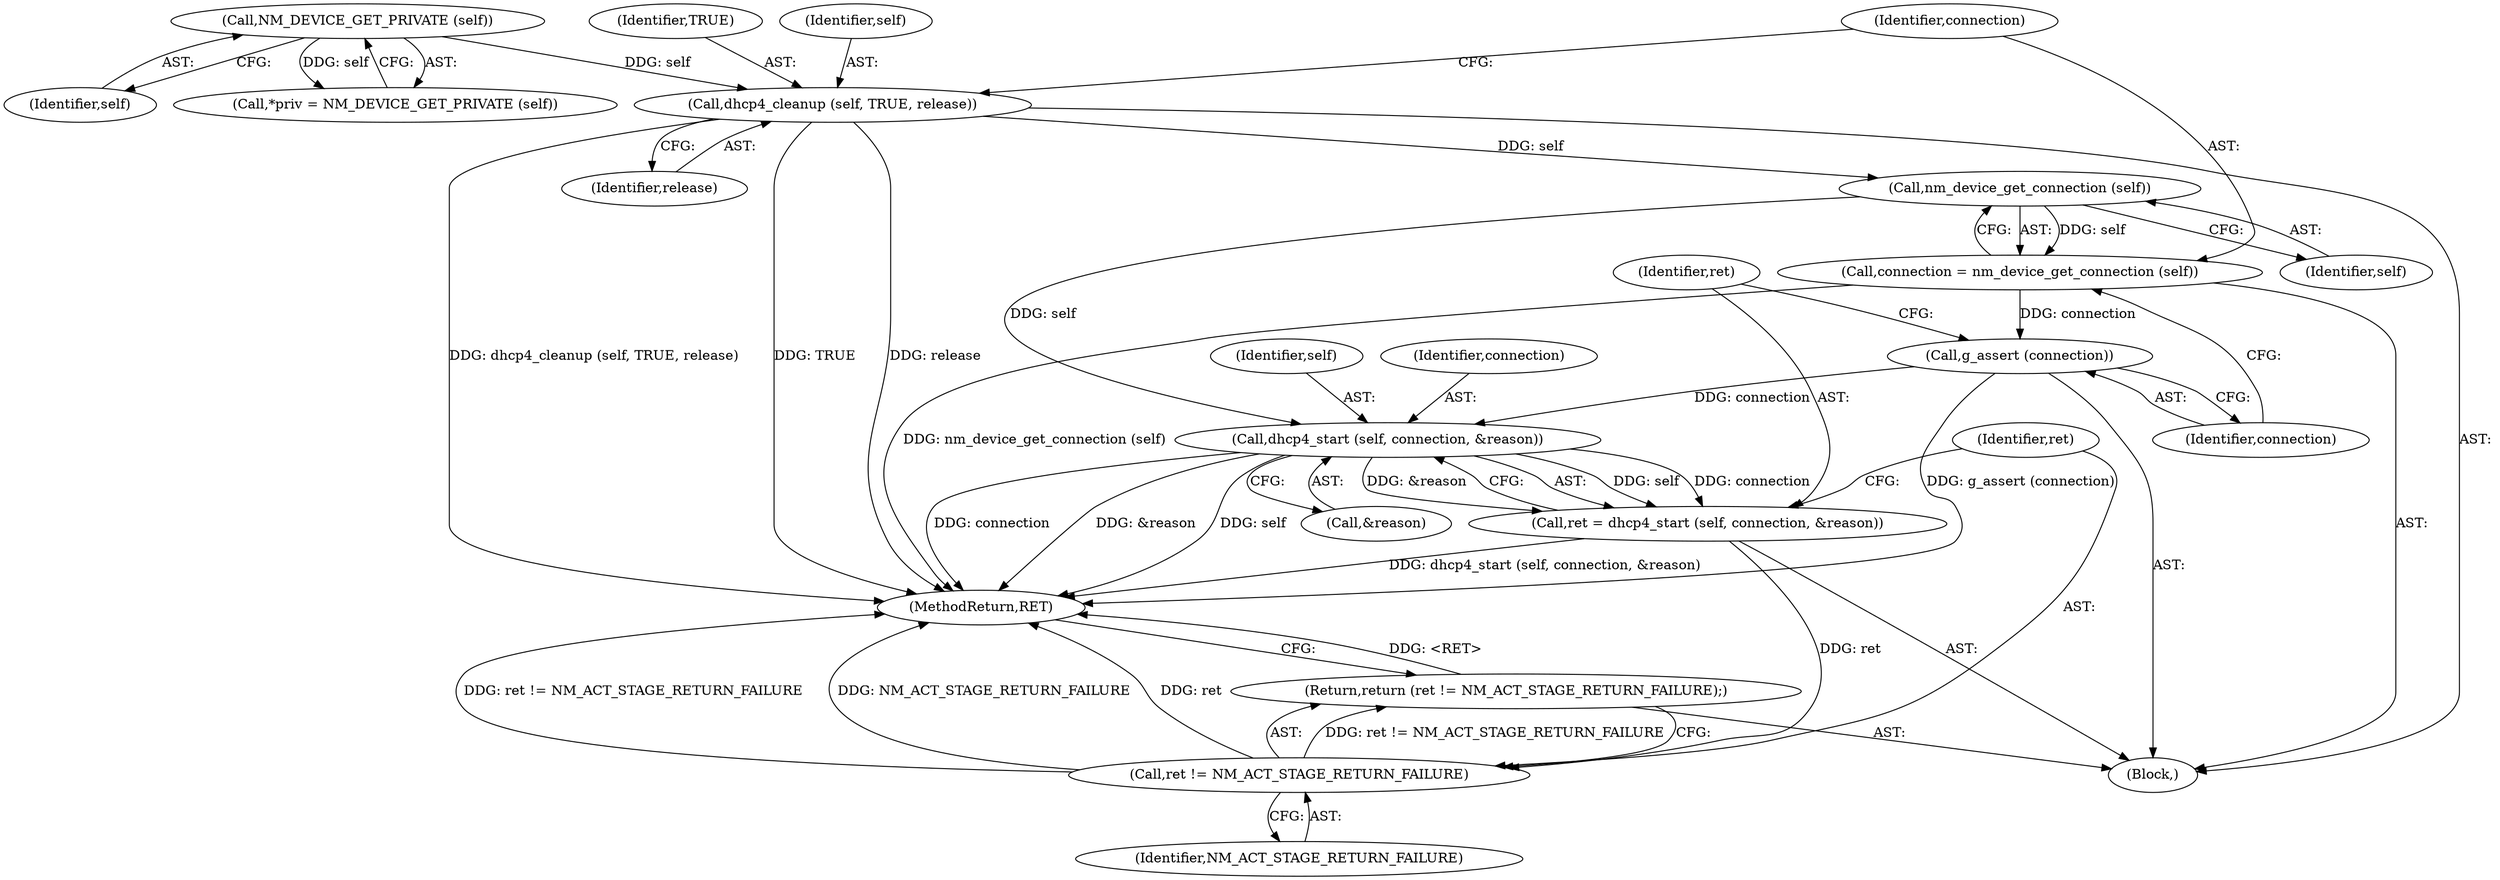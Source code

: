digraph "0_NetworkManager_d5fc88e573fa58b93034b04d35a2454f5d28cad9@API" {
"1005372" [label="(Call,nm_device_get_connection (self))"];
"1005366" [label="(Call,dhcp4_cleanup (self, TRUE, release))"];
"1005351" [label="(Call,NM_DEVICE_GET_PRIVATE (self))"];
"1005370" [label="(Call,connection = nm_device_get_connection (self))"];
"1005374" [label="(Call,g_assert (connection))"];
"1005378" [label="(Call,dhcp4_start (self, connection, &reason))"];
"1005376" [label="(Call,ret = dhcp4_start (self, connection, &reason))"];
"1005384" [label="(Call,ret != NM_ACT_STAGE_RETURN_FAILURE)"];
"1005383" [label="(Return,return (ret != NM_ACT_STAGE_RETURN_FAILURE);)"];
"1005373" [label="(Identifier,self)"];
"1005366" [label="(Call,dhcp4_cleanup (self, TRUE, release))"];
"1005381" [label="(Call,&reason)"];
"1005370" [label="(Call,connection = nm_device_get_connection (self))"];
"1005379" [label="(Identifier,self)"];
"1005380" [label="(Identifier,connection)"];
"1005369" [label="(Identifier,release)"];
"1005367" [label="(Identifier,self)"];
"1005374" [label="(Call,g_assert (connection))"];
"1005383" [label="(Return,return (ret != NM_ACT_STAGE_RETURN_FAILURE);)"];
"1005375" [label="(Identifier,connection)"];
"1005347" [label="(Block,)"];
"1005386" [label="(Identifier,NM_ACT_STAGE_RETURN_FAILURE)"];
"1005349" [label="(Call,*priv = NM_DEVICE_GET_PRIVATE (self))"];
"1005351" [label="(Call,NM_DEVICE_GET_PRIVATE (self))"];
"1005372" [label="(Call,nm_device_get_connection (self))"];
"1005378" [label="(Call,dhcp4_start (self, connection, &reason))"];
"1005371" [label="(Identifier,connection)"];
"1007368" [label="(MethodReturn,RET)"];
"1005384" [label="(Call,ret != NM_ACT_STAGE_RETURN_FAILURE)"];
"1005385" [label="(Identifier,ret)"];
"1005377" [label="(Identifier,ret)"];
"1005368" [label="(Identifier,TRUE)"];
"1005352" [label="(Identifier,self)"];
"1005376" [label="(Call,ret = dhcp4_start (self, connection, &reason))"];
"1005372" -> "1005370"  [label="AST: "];
"1005372" -> "1005373"  [label="CFG: "];
"1005373" -> "1005372"  [label="AST: "];
"1005370" -> "1005372"  [label="CFG: "];
"1005372" -> "1005370"  [label="DDG: self"];
"1005366" -> "1005372"  [label="DDG: self"];
"1005372" -> "1005378"  [label="DDG: self"];
"1005366" -> "1005347"  [label="AST: "];
"1005366" -> "1005369"  [label="CFG: "];
"1005367" -> "1005366"  [label="AST: "];
"1005368" -> "1005366"  [label="AST: "];
"1005369" -> "1005366"  [label="AST: "];
"1005371" -> "1005366"  [label="CFG: "];
"1005366" -> "1007368"  [label="DDG: release"];
"1005366" -> "1007368"  [label="DDG: dhcp4_cleanup (self, TRUE, release)"];
"1005366" -> "1007368"  [label="DDG: TRUE"];
"1005351" -> "1005366"  [label="DDG: self"];
"1005351" -> "1005349"  [label="AST: "];
"1005351" -> "1005352"  [label="CFG: "];
"1005352" -> "1005351"  [label="AST: "];
"1005349" -> "1005351"  [label="CFG: "];
"1005351" -> "1005349"  [label="DDG: self"];
"1005370" -> "1005347"  [label="AST: "];
"1005371" -> "1005370"  [label="AST: "];
"1005375" -> "1005370"  [label="CFG: "];
"1005370" -> "1007368"  [label="DDG: nm_device_get_connection (self)"];
"1005370" -> "1005374"  [label="DDG: connection"];
"1005374" -> "1005347"  [label="AST: "];
"1005374" -> "1005375"  [label="CFG: "];
"1005375" -> "1005374"  [label="AST: "];
"1005377" -> "1005374"  [label="CFG: "];
"1005374" -> "1007368"  [label="DDG: g_assert (connection)"];
"1005374" -> "1005378"  [label="DDG: connection"];
"1005378" -> "1005376"  [label="AST: "];
"1005378" -> "1005381"  [label="CFG: "];
"1005379" -> "1005378"  [label="AST: "];
"1005380" -> "1005378"  [label="AST: "];
"1005381" -> "1005378"  [label="AST: "];
"1005376" -> "1005378"  [label="CFG: "];
"1005378" -> "1007368"  [label="DDG: &reason"];
"1005378" -> "1007368"  [label="DDG: self"];
"1005378" -> "1007368"  [label="DDG: connection"];
"1005378" -> "1005376"  [label="DDG: self"];
"1005378" -> "1005376"  [label="DDG: connection"];
"1005378" -> "1005376"  [label="DDG: &reason"];
"1005376" -> "1005347"  [label="AST: "];
"1005377" -> "1005376"  [label="AST: "];
"1005385" -> "1005376"  [label="CFG: "];
"1005376" -> "1007368"  [label="DDG: dhcp4_start (self, connection, &reason)"];
"1005376" -> "1005384"  [label="DDG: ret"];
"1005384" -> "1005383"  [label="AST: "];
"1005384" -> "1005386"  [label="CFG: "];
"1005385" -> "1005384"  [label="AST: "];
"1005386" -> "1005384"  [label="AST: "];
"1005383" -> "1005384"  [label="CFG: "];
"1005384" -> "1007368"  [label="DDG: ret != NM_ACT_STAGE_RETURN_FAILURE"];
"1005384" -> "1007368"  [label="DDG: NM_ACT_STAGE_RETURN_FAILURE"];
"1005384" -> "1007368"  [label="DDG: ret"];
"1005384" -> "1005383"  [label="DDG: ret != NM_ACT_STAGE_RETURN_FAILURE"];
"1005383" -> "1005347"  [label="AST: "];
"1007368" -> "1005383"  [label="CFG: "];
"1005383" -> "1007368"  [label="DDG: <RET>"];
}
